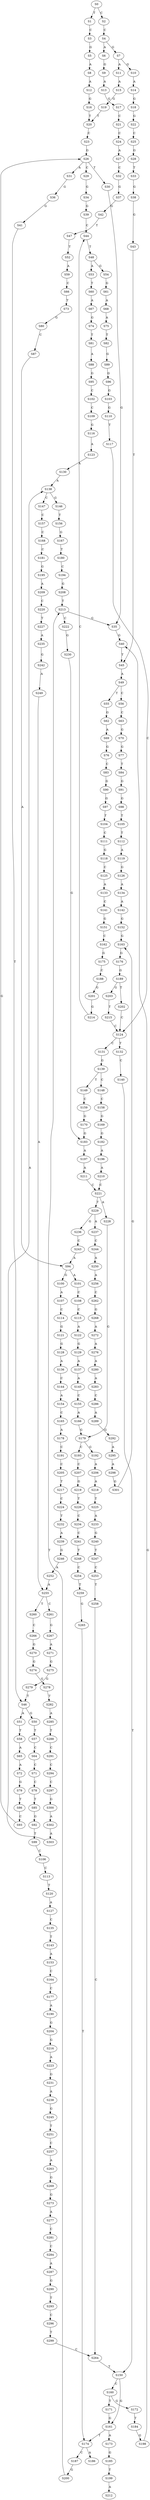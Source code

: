 strict digraph  {
	S0 -> S1 [ label = T ];
	S0 -> S2 [ label = C ];
	S1 -> S3 [ label = C ];
	S2 -> S4 [ label = C ];
	S3 -> S5 [ label = G ];
	S4 -> S6 [ label = A ];
	S4 -> S7 [ label = G ];
	S5 -> S8 [ label = A ];
	S6 -> S9 [ label = G ];
	S7 -> S10 [ label = G ];
	S7 -> S11 [ label = A ];
	S8 -> S12 [ label = A ];
	S9 -> S13 [ label = A ];
	S10 -> S14 [ label = A ];
	S11 -> S15 [ label = A ];
	S12 -> S16 [ label = G ];
	S13 -> S17 [ label = G ];
	S14 -> S18 [ label = G ];
	S15 -> S19 [ label = G ];
	S16 -> S20 [ label = T ];
	S17 -> S21 [ label = C ];
	S18 -> S22 [ label = G ];
	S19 -> S20 [ label = T ];
	S20 -> S23 [ label = C ];
	S21 -> S24 [ label = C ];
	S22 -> S25 [ label = C ];
	S23 -> S26 [ label = G ];
	S24 -> S27 [ label = A ];
	S25 -> S28 [ label = G ];
	S26 -> S29 [ label = C ];
	S26 -> S30 [ label = T ];
	S26 -> S31 [ label = A ];
	S27 -> S32 [ label = C ];
	S28 -> S33 [ label = T ];
	S29 -> S34 [ label = G ];
	S30 -> S35 [ label = G ];
	S31 -> S36 [ label = G ];
	S32 -> S37 [ label = G ];
	S33 -> S38 [ label = G ];
	S34 -> S39 [ label = G ];
	S35 -> S40 [ label = G ];
	S36 -> S41 [ label = G ];
	S37 -> S42 [ label = G ];
	S38 -> S43 [ label = G ];
	S39 -> S44 [ label = C ];
	S40 -> S45 [ label = T ];
	S41 -> S46 [ label = T ];
	S42 -> S47 [ label = T ];
	S43 -> S45 [ label = T ];
	S44 -> S48 [ label = T ];
	S45 -> S49 [ label = A ];
	S46 -> S50 [ label = G ];
	S46 -> S51 [ label = A ];
	S47 -> S52 [ label = T ];
	S48 -> S53 [ label = A ];
	S48 -> S54 [ label = G ];
	S49 -> S55 [ label = T ];
	S49 -> S56 [ label = C ];
	S50 -> S57 [ label = T ];
	S51 -> S58 [ label = T ];
	S52 -> S59 [ label = A ];
	S53 -> S60 [ label = T ];
	S54 -> S61 [ label = G ];
	S55 -> S62 [ label = G ];
	S56 -> S63 [ label = C ];
	S57 -> S64 [ label = C ];
	S58 -> S65 [ label = A ];
	S59 -> S66 [ label = C ];
	S60 -> S67 [ label = A ];
	S61 -> S68 [ label = A ];
	S62 -> S69 [ label = A ];
	S63 -> S70 [ label = G ];
	S64 -> S71 [ label = C ];
	S65 -> S72 [ label = A ];
	S66 -> S73 [ label = T ];
	S67 -> S74 [ label = G ];
	S68 -> S75 [ label = A ];
	S69 -> S76 [ label = G ];
	S70 -> S77 [ label = G ];
	S71 -> S78 [ label = C ];
	S72 -> S79 [ label = G ];
	S73 -> S80 [ label = G ];
	S74 -> S81 [ label = T ];
	S75 -> S82 [ label = T ];
	S76 -> S83 [ label = C ];
	S77 -> S84 [ label = T ];
	S78 -> S85 [ label = T ];
	S79 -> S86 [ label = T ];
	S80 -> S87 [ label = C ];
	S81 -> S88 [ label = A ];
	S82 -> S89 [ label = G ];
	S83 -> S90 [ label = G ];
	S84 -> S91 [ label = G ];
	S85 -> S92 [ label = G ];
	S86 -> S93 [ label = C ];
	S87 -> S94 [ label = A ];
	S88 -> S95 [ label = G ];
	S89 -> S96 [ label = G ];
	S90 -> S97 [ label = G ];
	S91 -> S98 [ label = G ];
	S92 -> S99 [ label = T ];
	S93 -> S26 [ label = G ];
	S94 -> S100 [ label = G ];
	S94 -> S101 [ label = A ];
	S95 -> S102 [ label = C ];
	S96 -> S103 [ label = G ];
	S97 -> S104 [ label = T ];
	S98 -> S105 [ label = T ];
	S99 -> S106 [ label = C ];
	S100 -> S107 [ label = A ];
	S101 -> S108 [ label = C ];
	S102 -> S109 [ label = C ];
	S103 -> S110 [ label = G ];
	S104 -> S111 [ label = C ];
	S105 -> S112 [ label = T ];
	S106 -> S113 [ label = C ];
	S107 -> S114 [ label = C ];
	S108 -> S115 [ label = C ];
	S109 -> S116 [ label = G ];
	S110 -> S117 [ label = T ];
	S111 -> S118 [ label = G ];
	S112 -> S119 [ label = A ];
	S113 -> S120 [ label = T ];
	S114 -> S121 [ label = G ];
	S115 -> S122 [ label = A ];
	S116 -> S123 [ label = A ];
	S117 -> S124 [ label = C ];
	S118 -> S125 [ label = C ];
	S119 -> S126 [ label = G ];
	S120 -> S127 [ label = A ];
	S121 -> S128 [ label = G ];
	S122 -> S129 [ label = G ];
	S123 -> S130 [ label = A ];
	S124 -> S131 [ label = C ];
	S124 -> S132 [ label = T ];
	S125 -> S133 [ label = A ];
	S126 -> S134 [ label = A ];
	S127 -> S135 [ label = C ];
	S128 -> S136 [ label = A ];
	S129 -> S137 [ label = A ];
	S130 -> S138 [ label = A ];
	S131 -> S139 [ label = G ];
	S132 -> S140 [ label = C ];
	S133 -> S141 [ label = C ];
	S134 -> S142 [ label = A ];
	S135 -> S143 [ label = T ];
	S136 -> S144 [ label = C ];
	S137 -> S145 [ label = A ];
	S138 -> S146 [ label = G ];
	S138 -> S147 [ label = C ];
	S139 -> S148 [ label = C ];
	S139 -> S149 [ label = T ];
	S140 -> S150 [ label = T ];
	S141 -> S151 [ label = G ];
	S142 -> S152 [ label = G ];
	S143 -> S153 [ label = A ];
	S144 -> S154 [ label = A ];
	S145 -> S155 [ label = C ];
	S146 -> S156 [ label = T ];
	S147 -> S157 [ label = C ];
	S148 -> S158 [ label = C ];
	S149 -> S159 [ label = C ];
	S150 -> S160 [ label = C ];
	S150 -> S161 [ label = G ];
	S151 -> S162 [ label = C ];
	S152 -> S163 [ label = G ];
	S153 -> S164 [ label = C ];
	S154 -> S165 [ label = C ];
	S155 -> S166 [ label = A ];
	S156 -> S167 [ label = G ];
	S157 -> S168 [ label = C ];
	S158 -> S169 [ label = G ];
	S159 -> S170 [ label = G ];
	S160 -> S171 [ label = T ];
	S160 -> S172 [ label = G ];
	S161 -> S173 [ label = A ];
	S161 -> S174 [ label = T ];
	S162 -> S175 [ label = G ];
	S163 -> S176 [ label = G ];
	S164 -> S177 [ label = C ];
	S165 -> S178 [ label = A ];
	S166 -> S179 [ label = G ];
	S167 -> S180 [ label = T ];
	S168 -> S181 [ label = C ];
	S169 -> S182 [ label = G ];
	S170 -> S183 [ label = G ];
	S171 -> S161 [ label = G ];
	S172 -> S184 [ label = T ];
	S173 -> S185 [ label = G ];
	S174 -> S186 [ label = A ];
	S174 -> S187 [ label = C ];
	S175 -> S188 [ label = C ];
	S176 -> S189 [ label = G ];
	S177 -> S190 [ label = A ];
	S178 -> S191 [ label = C ];
	S179 -> S192 [ label = G ];
	S179 -> S193 [ label = C ];
	S180 -> S194 [ label = C ];
	S181 -> S195 [ label = G ];
	S182 -> S196 [ label = A ];
	S183 -> S197 [ label = A ];
	S184 -> S198 [ label = G ];
	S185 -> S199 [ label = T ];
	S187 -> S200 [ label = G ];
	S188 -> S201 [ label = G ];
	S189 -> S202 [ label = T ];
	S189 -> S203 [ label = G ];
	S190 -> S204 [ label = G ];
	S191 -> S205 [ label = C ];
	S192 -> S206 [ label = A ];
	S193 -> S207 [ label = C ];
	S194 -> S208 [ label = G ];
	S195 -> S209 [ label = A ];
	S196 -> S210 [ label = A ];
	S197 -> S211 [ label = A ];
	S198 -> S40 [ label = G ];
	S199 -> S212 [ label = A ];
	S200 -> S213 [ label = T ];
	S201 -> S214 [ label = G ];
	S202 -> S124 [ label = C ];
	S203 -> S215 [ label = T ];
	S204 -> S216 [ label = G ];
	S205 -> S217 [ label = T ];
	S206 -> S218 [ label = A ];
	S207 -> S219 [ label = G ];
	S208 -> S213 [ label = T ];
	S209 -> S220 [ label = C ];
	S210 -> S221 [ label = C ];
	S211 -> S221 [ label = C ];
	S213 -> S222 [ label = C ];
	S213 -> S35 [ label = G ];
	S214 -> S44 [ label = C ];
	S215 -> S124 [ label = C ];
	S216 -> S223 [ label = A ];
	S217 -> S224 [ label = C ];
	S218 -> S225 [ label = T ];
	S219 -> S226 [ label = T ];
	S220 -> S227 [ label = T ];
	S221 -> S228 [ label = A ];
	S221 -> S229 [ label = T ];
	S222 -> S230 [ label = G ];
	S223 -> S231 [ label = G ];
	S224 -> S232 [ label = T ];
	S225 -> S233 [ label = A ];
	S226 -> S234 [ label = C ];
	S227 -> S235 [ label = A ];
	S228 -> S179 [ label = G ];
	S229 -> S236 [ label = G ];
	S229 -> S237 [ label = A ];
	S230 -> S183 [ label = G ];
	S231 -> S238 [ label = A ];
	S232 -> S239 [ label = A ];
	S233 -> S240 [ label = G ];
	S234 -> S241 [ label = C ];
	S235 -> S242 [ label = G ];
	S236 -> S243 [ label = C ];
	S237 -> S244 [ label = C ];
	S238 -> S245 [ label = G ];
	S239 -> S246 [ label = G ];
	S240 -> S247 [ label = T ];
	S241 -> S248 [ label = T ];
	S242 -> S249 [ label = A ];
	S243 -> S94 [ label = A ];
	S244 -> S250 [ label = A ];
	S245 -> S251 [ label = T ];
	S246 -> S252 [ label = A ];
	S247 -> S253 [ label = C ];
	S248 -> S254 [ label = C ];
	S249 -> S255 [ label = A ];
	S250 -> S256 [ label = A ];
	S251 -> S257 [ label = C ];
	S252 -> S255 [ label = A ];
	S253 -> S258 [ label = T ];
	S254 -> S259 [ label = T ];
	S255 -> S260 [ label = T ];
	S255 -> S261 [ label = C ];
	S256 -> S262 [ label = C ];
	S257 -> S263 [ label = A ];
	S258 -> S264 [ label = C ];
	S259 -> S265 [ label = G ];
	S260 -> S266 [ label = C ];
	S261 -> S267 [ label = G ];
	S262 -> S268 [ label = G ];
	S263 -> S269 [ label = G ];
	S264 -> S150 [ label = T ];
	S265 -> S174 [ label = T ];
	S266 -> S270 [ label = G ];
	S267 -> S271 [ label = A ];
	S268 -> S272 [ label = A ];
	S269 -> S273 [ label = G ];
	S270 -> S274 [ label = G ];
	S271 -> S275 [ label = G ];
	S272 -> S276 [ label = A ];
	S273 -> S277 [ label = A ];
	S274 -> S278 [ label = G ];
	S275 -> S279 [ label = G ];
	S276 -> S280 [ label = A ];
	S277 -> S281 [ label = C ];
	S278 -> S282 [ label = T ];
	S279 -> S46 [ label = T ];
	S280 -> S283 [ label = A ];
	S281 -> S284 [ label = C ];
	S282 -> S285 [ label = A ];
	S283 -> S286 [ label = C ];
	S284 -> S287 [ label = A ];
	S285 -> S288 [ label = T ];
	S286 -> S289 [ label = A ];
	S287 -> S290 [ label = G ];
	S288 -> S291 [ label = C ];
	S289 -> S292 [ label = G ];
	S290 -> S293 [ label = T ];
	S291 -> S294 [ label = C ];
	S292 -> S295 [ label = A ];
	S293 -> S296 [ label = C ];
	S294 -> S297 [ label = C ];
	S295 -> S298 [ label = A ];
	S296 -> S299 [ label = T ];
	S297 -> S300 [ label = G ];
	S298 -> S301 [ label = G ];
	S299 -> S264 [ label = C ];
	S300 -> S302 [ label = A ];
	S301 -> S163 [ label = G ];
	S302 -> S303 [ label = A ];
	S303 -> S138 [ label = A ];
}
